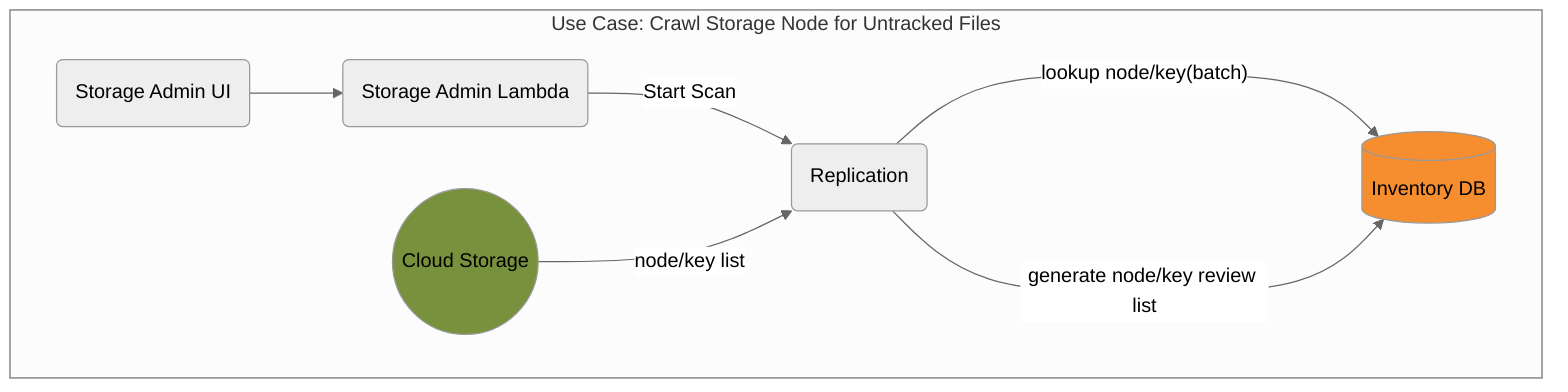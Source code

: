 %%{init: {'theme': 'neutral', 'securityLevel': 'loose', 'themeVariables': {'fontFamily': 'arial'}}}%%
graph TD
  SAUI("Storage Admin UI")
  SA("Storage Admin Lambda")
  REPLIC("Replication")
  RDS[(Inventory DB)]
  CLOUD(("Cloud Storage"))

  subgraph "Use Case: Crawl Storage Node for Untracked Files"
    SAUI-->SA
    SA-->|"Start Scan"|REPLIC
    CLOUD-->|"node/key list"|REPLIC
    REPLIC-->|"lookup node/key(batch)"|RDS
    REPLIC--->|"generate node/key review list"|RDS
  end

  style RDS fill:#F68D2F
  style CLOUD fill:#77913C